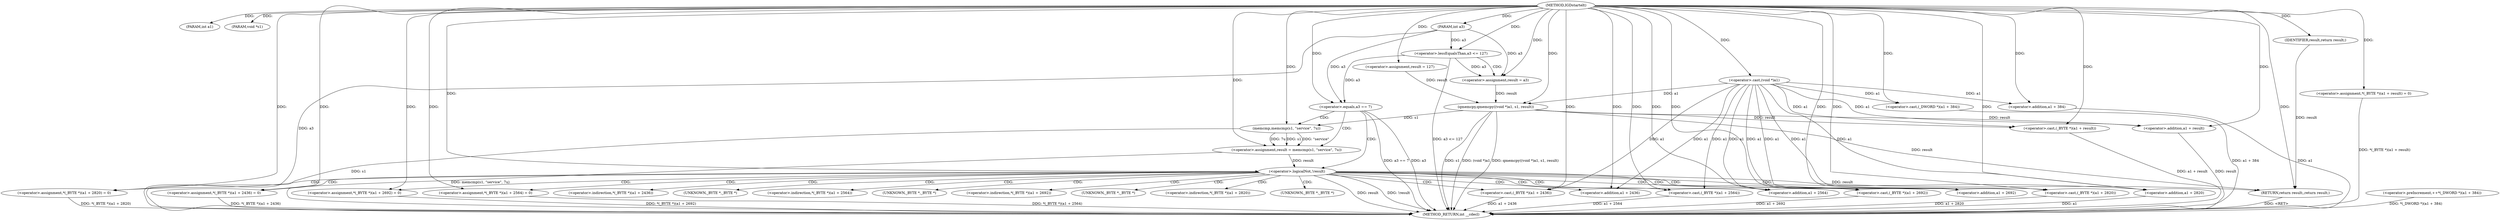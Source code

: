 digraph IGDstartelt {  
"1000102" [label = "(METHOD,IGDstartelt)" ]
"1000188" [label = "(METHOD_RETURN,int __cdecl)" ]
"1000103" [label = "(PARAM,int a1)" ]
"1000104" [label = "(PARAM,void *s1)" ]
"1000105" [label = "(PARAM,int a3)" ]
"1000108" [label = "(<operator>.assignment,result = 127)" ]
"1000112" [label = "(<operator>.lessEqualsThan,a3 <= 127)" ]
"1000115" [label = "(<operator>.assignment,result = a3)" ]
"1000118" [label = "(qmemcpy,qmemcpy((void *)a1, s1, result))" ]
"1000119" [label = "(<operator>.cast,(void *)a1)" ]
"1000124" [label = "(<operator>.assignment,*(_BYTE *)(a1 + result) = 0)" ]
"1000126" [label = "(<operator>.cast,(_BYTE *)(a1 + result))" ]
"1000128" [label = "(<operator>.addition,a1 + result)" ]
"1000132" [label = "(<operator>.preIncrement,++*(_DWORD *)(a1 + 384))" ]
"1000134" [label = "(<operator>.cast,(_DWORD *)(a1 + 384))" ]
"1000136" [label = "(<operator>.addition,a1 + 384)" ]
"1000140" [label = "(<operator>.equals,a3 == 7)" ]
"1000144" [label = "(<operator>.assignment,result = memcmp(s1, \"service\", 7u))" ]
"1000146" [label = "(memcmp,memcmp(s1, \"service\", 7u))" ]
"1000151" [label = "(<operator>.logicalNot,!result)" ]
"1000154" [label = "(<operator>.assignment,*(_BYTE *)(a1 + 2436) = 0)" ]
"1000156" [label = "(<operator>.cast,(_BYTE *)(a1 + 2436))" ]
"1000158" [label = "(<operator>.addition,a1 + 2436)" ]
"1000162" [label = "(<operator>.assignment,*(_BYTE *)(a1 + 2564) = 0)" ]
"1000164" [label = "(<operator>.cast,(_BYTE *)(a1 + 2564))" ]
"1000166" [label = "(<operator>.addition,a1 + 2564)" ]
"1000170" [label = "(<operator>.assignment,*(_BYTE *)(a1 + 2692) = 0)" ]
"1000172" [label = "(<operator>.cast,(_BYTE *)(a1 + 2692))" ]
"1000174" [label = "(<operator>.addition,a1 + 2692)" ]
"1000178" [label = "(<operator>.assignment,*(_BYTE *)(a1 + 2820) = 0)" ]
"1000180" [label = "(<operator>.cast,(_BYTE *)(a1 + 2820))" ]
"1000182" [label = "(<operator>.addition,a1 + 2820)" ]
"1000186" [label = "(RETURN,return result;,return result;)" ]
"1000187" [label = "(IDENTIFIER,result,return result;)" ]
"1000155" [label = "(<operator>.indirection,*(_BYTE *)(a1 + 2436))" ]
"1000157" [label = "(UNKNOWN,_BYTE *,_BYTE *)" ]
"1000163" [label = "(<operator>.indirection,*(_BYTE *)(a1 + 2564))" ]
"1000165" [label = "(UNKNOWN,_BYTE *,_BYTE *)" ]
"1000171" [label = "(<operator>.indirection,*(_BYTE *)(a1 + 2692))" ]
"1000173" [label = "(UNKNOWN,_BYTE *,_BYTE *)" ]
"1000179" [label = "(<operator>.indirection,*(_BYTE *)(a1 + 2820))" ]
"1000181" [label = "(UNKNOWN,_BYTE *,_BYTE *)" ]
  "1000126" -> "1000188"  [ label = "DDG: a1 + result"] 
  "1000162" -> "1000188"  [ label = "DDG: *(_BYTE *)(a1 + 2564)"] 
  "1000164" -> "1000188"  [ label = "DDG: a1 + 2564"] 
  "1000151" -> "1000188"  [ label = "DDG: result"] 
  "1000118" -> "1000188"  [ label = "DDG: (void *)a1"] 
  "1000170" -> "1000188"  [ label = "DDG: *(_BYTE *)(a1 + 2692)"] 
  "1000178" -> "1000188"  [ label = "DDG: *(_BYTE *)(a1 + 2820)"] 
  "1000140" -> "1000188"  [ label = "DDG: a3 == 7"] 
  "1000112" -> "1000188"  [ label = "DDG: a3 <= 127"] 
  "1000134" -> "1000188"  [ label = "DDG: a1 + 384"] 
  "1000172" -> "1000188"  [ label = "DDG: a1 + 2692"] 
  "1000118" -> "1000188"  [ label = "DDG: qmemcpy((void *)a1, s1, result)"] 
  "1000118" -> "1000188"  [ label = "DDG: s1"] 
  "1000105" -> "1000188"  [ label = "DDG: a3"] 
  "1000128" -> "1000188"  [ label = "DDG: result"] 
  "1000136" -> "1000188"  [ label = "DDG: a1"] 
  "1000182" -> "1000188"  [ label = "DDG: a1"] 
  "1000132" -> "1000188"  [ label = "DDG: *(_DWORD *)(a1 + 384)"] 
  "1000180" -> "1000188"  [ label = "DDG: a1 + 2820"] 
  "1000146" -> "1000188"  [ label = "DDG: s1"] 
  "1000154" -> "1000188"  [ label = "DDG: *(_BYTE *)(a1 + 2436)"] 
  "1000156" -> "1000188"  [ label = "DDG: a1 + 2436"] 
  "1000140" -> "1000188"  [ label = "DDG: a3"] 
  "1000124" -> "1000188"  [ label = "DDG: *(_BYTE *)(a1 + result)"] 
  "1000144" -> "1000188"  [ label = "DDG: memcmp(s1, \"service\", 7u)"] 
  "1000151" -> "1000188"  [ label = "DDG: !result"] 
  "1000186" -> "1000188"  [ label = "DDG: <RET>"] 
  "1000102" -> "1000103"  [ label = "DDG: "] 
  "1000102" -> "1000104"  [ label = "DDG: "] 
  "1000102" -> "1000105"  [ label = "DDG: "] 
  "1000102" -> "1000108"  [ label = "DDG: "] 
  "1000105" -> "1000112"  [ label = "DDG: a3"] 
  "1000102" -> "1000112"  [ label = "DDG: "] 
  "1000112" -> "1000115"  [ label = "DDG: a3"] 
  "1000105" -> "1000115"  [ label = "DDG: a3"] 
  "1000102" -> "1000115"  [ label = "DDG: "] 
  "1000119" -> "1000118"  [ label = "DDG: a1"] 
  "1000102" -> "1000119"  [ label = "DDG: "] 
  "1000102" -> "1000118"  [ label = "DDG: "] 
  "1000108" -> "1000118"  [ label = "DDG: result"] 
  "1000115" -> "1000118"  [ label = "DDG: result"] 
  "1000102" -> "1000124"  [ label = "DDG: "] 
  "1000119" -> "1000126"  [ label = "DDG: a1"] 
  "1000102" -> "1000126"  [ label = "DDG: "] 
  "1000118" -> "1000126"  [ label = "DDG: result"] 
  "1000119" -> "1000128"  [ label = "DDG: a1"] 
  "1000102" -> "1000128"  [ label = "DDG: "] 
  "1000118" -> "1000128"  [ label = "DDG: result"] 
  "1000102" -> "1000134"  [ label = "DDG: "] 
  "1000119" -> "1000134"  [ label = "DDG: a1"] 
  "1000102" -> "1000136"  [ label = "DDG: "] 
  "1000119" -> "1000136"  [ label = "DDG: a1"] 
  "1000112" -> "1000140"  [ label = "DDG: a3"] 
  "1000105" -> "1000140"  [ label = "DDG: a3"] 
  "1000102" -> "1000140"  [ label = "DDG: "] 
  "1000146" -> "1000144"  [ label = "DDG: s1"] 
  "1000146" -> "1000144"  [ label = "DDG: \"service\""] 
  "1000146" -> "1000144"  [ label = "DDG: 7u"] 
  "1000102" -> "1000144"  [ label = "DDG: "] 
  "1000118" -> "1000146"  [ label = "DDG: s1"] 
  "1000102" -> "1000146"  [ label = "DDG: "] 
  "1000144" -> "1000151"  [ label = "DDG: result"] 
  "1000102" -> "1000151"  [ label = "DDG: "] 
  "1000102" -> "1000154"  [ label = "DDG: "] 
  "1000102" -> "1000156"  [ label = "DDG: "] 
  "1000119" -> "1000156"  [ label = "DDG: a1"] 
  "1000102" -> "1000158"  [ label = "DDG: "] 
  "1000119" -> "1000158"  [ label = "DDG: a1"] 
  "1000102" -> "1000162"  [ label = "DDG: "] 
  "1000102" -> "1000164"  [ label = "DDG: "] 
  "1000119" -> "1000164"  [ label = "DDG: a1"] 
  "1000102" -> "1000166"  [ label = "DDG: "] 
  "1000119" -> "1000166"  [ label = "DDG: a1"] 
  "1000102" -> "1000170"  [ label = "DDG: "] 
  "1000102" -> "1000172"  [ label = "DDG: "] 
  "1000119" -> "1000172"  [ label = "DDG: a1"] 
  "1000102" -> "1000174"  [ label = "DDG: "] 
  "1000119" -> "1000174"  [ label = "DDG: a1"] 
  "1000102" -> "1000178"  [ label = "DDG: "] 
  "1000102" -> "1000180"  [ label = "DDG: "] 
  "1000119" -> "1000180"  [ label = "DDG: a1"] 
  "1000102" -> "1000182"  [ label = "DDG: "] 
  "1000119" -> "1000182"  [ label = "DDG: a1"] 
  "1000187" -> "1000186"  [ label = "DDG: result"] 
  "1000151" -> "1000186"  [ label = "DDG: result"] 
  "1000118" -> "1000186"  [ label = "DDG: result"] 
  "1000102" -> "1000186"  [ label = "DDG: "] 
  "1000102" -> "1000187"  [ label = "DDG: "] 
  "1000112" -> "1000115"  [ label = "CDG: "] 
  "1000140" -> "1000144"  [ label = "CDG: "] 
  "1000140" -> "1000151"  [ label = "CDG: "] 
  "1000140" -> "1000146"  [ label = "CDG: "] 
  "1000151" -> "1000174"  [ label = "CDG: "] 
  "1000151" -> "1000173"  [ label = "CDG: "] 
  "1000151" -> "1000172"  [ label = "CDG: "] 
  "1000151" -> "1000171"  [ label = "CDG: "] 
  "1000151" -> "1000170"  [ label = "CDG: "] 
  "1000151" -> "1000166"  [ label = "CDG: "] 
  "1000151" -> "1000165"  [ label = "CDG: "] 
  "1000151" -> "1000164"  [ label = "CDG: "] 
  "1000151" -> "1000163"  [ label = "CDG: "] 
  "1000151" -> "1000162"  [ label = "CDG: "] 
  "1000151" -> "1000182"  [ label = "CDG: "] 
  "1000151" -> "1000181"  [ label = "CDG: "] 
  "1000151" -> "1000180"  [ label = "CDG: "] 
  "1000151" -> "1000179"  [ label = "CDG: "] 
  "1000151" -> "1000178"  [ label = "CDG: "] 
  "1000151" -> "1000158"  [ label = "CDG: "] 
  "1000151" -> "1000157"  [ label = "CDG: "] 
  "1000151" -> "1000156"  [ label = "CDG: "] 
  "1000151" -> "1000155"  [ label = "CDG: "] 
  "1000151" -> "1000154"  [ label = "CDG: "] 
}
